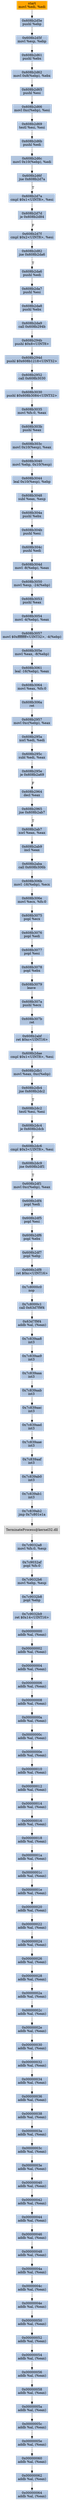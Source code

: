 digraph G {
node[shape=rectangle,style=filled,fillcolor=lightsteelblue,color=lightsteelblue]
bgcolor="transparent"
a0x608b2d5cmovl_edi_edi[label="start\nmovl %edi, %edi",color="lightgrey",fillcolor="orange"];
a0x608b2d5epushl_ebp[label="0x608b2d5e\npushl %ebp"];
a0x608b2d5fmovl_esp_ebp[label="0x608b2d5f\nmovl %esp, %ebp"];
a0x608b2d61pushl_ebx[label="0x608b2d61\npushl %ebx"];
a0x608b2d62movl_0x8ebp__ebx[label="0x608b2d62\nmovl 0x8(%ebp), %ebx"];
a0x608b2d65pushl_esi[label="0x608b2d65\npushl %esi"];
a0x608b2d66movl_0xcebp__esi[label="0x608b2d66\nmovl 0xc(%ebp), %esi"];
a0x608b2d69testl_esi_esi[label="0x608b2d69\ntestl %esi, %esi"];
a0x608b2d6bpushl_edi[label="0x608b2d6b\npushl %edi"];
a0x608b2d6cmovl_0x10ebp__edi[label="0x608b2d6c\nmovl 0x10(%ebp), %edi"];
a0x608b2d6fjne_0x608b2d7a[label="0x608b2d6f\njne 0x608b2d7a"];
a0x608b2d7acmpl_0x1UINT8_esi[label="0x608b2d7a\ncmpl $0x1<UINT8>, %esi"];
a0x608b2d7dje_0x608b2d84[label="0x608b2d7d\nje 0x608b2d84"];
a0x608b2d7fcmpl_0x2UINT8_esi[label="0x608b2d7f\ncmpl $0x2<UINT8>, %esi"];
a0x608b2d82jne_0x608b2da6[label="0x608b2d82\njne 0x608b2da6"];
a0x608b2da6pushl_edi[label="0x608b2da6\npushl %edi"];
a0x608b2da7pushl_esi[label="0x608b2da7\npushl %esi"];
a0x608b2da8pushl_ebx[label="0x608b2da8\npushl %ebx"];
a0x608b2da9call_0x608b294b[label="0x608b2da9\ncall 0x608b294b"];
a0x608b294bpushl_0x8UINT8[label="0x608b294b\npushl $0x8<UINT8>"];
a0x608b294dpushl_0x608b1218UINT32[label="0x608b294d\npushl $0x608b1218<UINT32>"];
a0x608b2952call_0x608b3030[label="0x608b2952\ncall 0x608b3030"];
a0x608b3030pushl_0x608b3084UINT32[label="0x608b3030\npushl $0x608b3084<UINT32>"];
a0x608b3035movl_fs_0_eax[label="0x608b3035\nmovl %fs:0, %eax"];
a0x608b303bpushl_eax[label="0x608b303b\npushl %eax"];
a0x608b303cmovl_0x10esp__eax[label="0x608b303c\nmovl 0x10(%esp), %eax"];
a0x608b3040movl_ebp_0x10esp_[label="0x608b3040\nmovl %ebp, 0x10(%esp)"];
a0x608b3044leal_0x10esp__ebp[label="0x608b3044\nleal 0x10(%esp), %ebp"];
a0x608b3048subl_eax_esp[label="0x608b3048\nsubl %eax, %esp"];
a0x608b304apushl_ebx[label="0x608b304a\npushl %ebx"];
a0x608b304bpushl_esi[label="0x608b304b\npushl %esi"];
a0x608b304cpushl_edi[label="0x608b304c\npushl %edi"];
a0x608b304dmovl__8ebp__eax[label="0x608b304d\nmovl -8(%ebp), %eax"];
a0x608b3050movl_esp__24ebp_[label="0x608b3050\nmovl %esp, -24(%ebp)"];
a0x608b3053pushl_eax[label="0x608b3053\npushl %eax"];
a0x608b3054movl__4ebp__eax[label="0x608b3054\nmovl -4(%ebp), %eax"];
a0x608b3057movl_0xffffffffUINT32__4ebp_[label="0x608b3057\nmovl $0xffffffff<UINT32>, -4(%ebp)"];
a0x608b305emovl_eax__8ebp_[label="0x608b305e\nmovl %eax, -8(%ebp)"];
a0x608b3061leal__16ebp__eax[label="0x608b3061\nleal -16(%ebp), %eax"];
a0x608b3064movl_eax_fs_0[label="0x608b3064\nmovl %eax, %fs:0"];
a0x608b306aret[label="0x608b306a\nret"];
a0x608b2957movl_0xcebp__eax[label="0x608b2957\nmovl 0xc(%ebp), %eax"];
a0x608b295axorl_edi_edi[label="0x608b295a\nxorl %edi, %edi"];
a0x608b295csubl_edi_eax[label="0x608b295c\nsubl %edi, %eax"];
a0x608b295eje_0x608b2a69[label="0x608b295e\nje 0x608b2a69"];
a0x608b2964decl_eax[label="0x608b2964\ndecl %eax"];
a0x608b2965jne_0x608b2ab7[label="0x608b2965\njne 0x608b2ab7"];
a0x608b2ab7xorl_eax_eax[label="0x608b2ab7\nxorl %eax, %eax"];
a0x608b2ab9incl_eax[label="0x608b2ab9\nincl %eax"];
a0x608b2abacall_0x608b306b[label="0x608b2aba\ncall 0x608b306b"];
a0x608b306bmovl__16ebp__ecx[label="0x608b306b\nmovl -16(%ebp), %ecx"];
a0x608b306emovl_ecx_fs_0[label="0x608b306e\nmovl %ecx, %fs:0"];
a0x608b3075popl_ecx[label="0x608b3075\npopl %ecx"];
a0x608b3076popl_edi[label="0x608b3076\npopl %edi"];
a0x608b3077popl_esi[label="0x608b3077\npopl %esi"];
a0x608b3078popl_ebx[label="0x608b3078\npopl %ebx"];
a0x608b3079leave_[label="0x608b3079\nleave "];
a0x608b307apushl_ecx[label="0x608b307a\npushl %ecx"];
a0x608b307bret[label="0x608b307b\nret"];
a0x608b2abfret_0xcUINT16[label="0x608b2abf\nret $0xc<UINT16>"];
a0x608b2daecmpl_0x1UINT8_esi[label="0x608b2dae\ncmpl $0x1<UINT8>, %esi"];
a0x608b2db1movl_eax_0xcebp_[label="0x608b2db1\nmovl %eax, 0xc(%ebp)"];
a0x608b2db4jne_0x608b2dc2[label="0x608b2db4\njne 0x608b2dc2"];
a0x608b2dc2testl_esi_esi[label="0x608b2dc2\ntestl %esi, %esi"];
a0x608b2dc4je_0x608b2dcb[label="0x608b2dc4\nje 0x608b2dcb"];
a0x608b2dc6cmpl_0x3UINT8_esi[label="0x608b2dc6\ncmpl $0x3<UINT8>, %esi"];
a0x608b2dc9jne_0x608b2df1[label="0x608b2dc9\njne 0x608b2df1"];
a0x608b2df1movl_0xcebp__eax[label="0x608b2df1\nmovl 0xc(%ebp), %eax"];
a0x608b2df4popl_edi[label="0x608b2df4\npopl %edi"];
a0x608b2df5popl_esi[label="0x608b2df5\npopl %esi"];
a0x608b2df6popl_ebx[label="0x608b2df6\npopl %ebx"];
a0x608b2df7popl_ebp[label="0x608b2df7\npopl %ebp"];
a0x608b2df8ret_0xcUINT16[label="0x608b2df8\nret $0xc<UINT16>"];
a0x7c8000c0nop_[label="0x7c8000c0\nnop "];
a0x7c8000c1call_0x63d7f9f4[label="0x7c8000c1\ncall 0x63d7f9f4"];
a0x63d7f9f4addb_al_eax_[label="0x63d7f9f4\naddb %al, (%eax)"];
a0x7c839aa8int3_[label="0x7c839aa8\nint3 "];
a0x7c839aa9int3_[label="0x7c839aa9\nint3 "];
a0x7c839aaaint3_[label="0x7c839aaa\nint3 "];
a0x7c839aabint3_[label="0x7c839aab\nint3 "];
a0x7c839aacint3_[label="0x7c839aac\nint3 "];
a0x7c839aadint3_[label="0x7c839aad\nint3 "];
a0x7c839aaeint3_[label="0x7c839aae\nint3 "];
a0x7c839aafint3_[label="0x7c839aaf\nint3 "];
a0x7c839ab0int3_[label="0x7c839ab0\nint3 "];
a0x7c839ab1int3_[label="0x7c839ab1\nint3 "];
a0x7c839ab2jmp_0x7c801e1a[label="0x7c839ab2\njmp 0x7c801e1a"];
TerminateProcess_kernel32_dll[label="TerminateProcess@kernel32.dll",color="lightgrey",fillcolor="lightgrey"];
a0x7c9032a8movl_fs_0_esp[label="0x7c9032a8\nmovl %fs:0, %esp"];
a0x7c9032afpopl_fs_0[label="0x7c9032af\npopl %fs:0"];
a0x7c9032b6movl_ebp_esp[label="0x7c9032b6\nmovl %ebp, %esp"];
a0x7c9032b8popl_ebp[label="0x7c9032b8\npopl %ebp"];
a0x7c9032b9ret_0x14UINT16[label="0x7c9032b9\nret $0x14<UINT16>"];
a0x00000000addb_al_eax_[label="0x00000000\naddb %al, (%eax)"];
a0x00000002addb_al_eax_[label="0x00000002\naddb %al, (%eax)"];
a0x00000004addb_al_eax_[label="0x00000004\naddb %al, (%eax)"];
a0x00000006addb_al_eax_[label="0x00000006\naddb %al, (%eax)"];
a0x00000008addb_al_eax_[label="0x00000008\naddb %al, (%eax)"];
a0x0000000aaddb_al_eax_[label="0x0000000a\naddb %al, (%eax)"];
a0x0000000caddb_al_eax_[label="0x0000000c\naddb %al, (%eax)"];
a0x0000000eaddb_al_eax_[label="0x0000000e\naddb %al, (%eax)"];
a0x00000010addb_al_eax_[label="0x00000010\naddb %al, (%eax)"];
a0x00000012addb_al_eax_[label="0x00000012\naddb %al, (%eax)"];
a0x00000014addb_al_eax_[label="0x00000014\naddb %al, (%eax)"];
a0x00000016addb_al_eax_[label="0x00000016\naddb %al, (%eax)"];
a0x00000018addb_al_eax_[label="0x00000018\naddb %al, (%eax)"];
a0x0000001aaddb_al_eax_[label="0x0000001a\naddb %al, (%eax)"];
a0x0000001caddb_al_eax_[label="0x0000001c\naddb %al, (%eax)"];
a0x0000001eaddb_al_eax_[label="0x0000001e\naddb %al, (%eax)"];
a0x00000020addb_al_eax_[label="0x00000020\naddb %al, (%eax)"];
a0x00000022addb_al_eax_[label="0x00000022\naddb %al, (%eax)"];
a0x00000024addb_al_eax_[label="0x00000024\naddb %al, (%eax)"];
a0x00000026addb_al_eax_[label="0x00000026\naddb %al, (%eax)"];
a0x00000028addb_al_eax_[label="0x00000028\naddb %al, (%eax)"];
a0x0000002aaddb_al_eax_[label="0x0000002a\naddb %al, (%eax)"];
a0x0000002caddb_al_eax_[label="0x0000002c\naddb %al, (%eax)"];
a0x0000002eaddb_al_eax_[label="0x0000002e\naddb %al, (%eax)"];
a0x00000030addb_al_eax_[label="0x00000030\naddb %al, (%eax)"];
a0x00000032addb_al_eax_[label="0x00000032\naddb %al, (%eax)"];
a0x00000034addb_al_eax_[label="0x00000034\naddb %al, (%eax)"];
a0x00000036addb_al_eax_[label="0x00000036\naddb %al, (%eax)"];
a0x00000038addb_al_eax_[label="0x00000038\naddb %al, (%eax)"];
a0x0000003aaddb_al_eax_[label="0x0000003a\naddb %al, (%eax)"];
a0x0000003caddb_al_eax_[label="0x0000003c\naddb %al, (%eax)"];
a0x0000003eaddb_al_eax_[label="0x0000003e\naddb %al, (%eax)"];
a0x00000040addb_al_eax_[label="0x00000040\naddb %al, (%eax)"];
a0x00000042addb_al_eax_[label="0x00000042\naddb %al, (%eax)"];
a0x00000044addb_al_eax_[label="0x00000044\naddb %al, (%eax)"];
a0x00000046addb_al_eax_[label="0x00000046\naddb %al, (%eax)"];
a0x00000048addb_al_eax_[label="0x00000048\naddb %al, (%eax)"];
a0x0000004aaddb_al_eax_[label="0x0000004a\naddb %al, (%eax)"];
a0x0000004caddb_al_eax_[label="0x0000004c\naddb %al, (%eax)"];
a0x0000004eaddb_al_eax_[label="0x0000004e\naddb %al, (%eax)"];
a0x00000050addb_al_eax_[label="0x00000050\naddb %al, (%eax)"];
a0x00000052addb_al_eax_[label="0x00000052\naddb %al, (%eax)"];
a0x00000054addb_al_eax_[label="0x00000054\naddb %al, (%eax)"];
a0x00000056addb_al_eax_[label="0x00000056\naddb %al, (%eax)"];
a0x00000058addb_al_eax_[label="0x00000058\naddb %al, (%eax)"];
a0x0000005aaddb_al_eax_[label="0x0000005a\naddb %al, (%eax)"];
a0x0000005caddb_al_eax_[label="0x0000005c\naddb %al, (%eax)"];
a0x0000005eaddb_al_eax_[label="0x0000005e\naddb %al, (%eax)"];
a0x00000060addb_al_eax_[label="0x00000060\naddb %al, (%eax)"];
a0x00000062addb_al_eax_[label="0x00000062\naddb %al, (%eax)"];
a0x00000064addb_al_eax_[label="0x00000064\naddb %al, (%eax)"];
a0x608b2d5cmovl_edi_edi -> a0x608b2d5epushl_ebp [color="#000000"];
a0x608b2d5epushl_ebp -> a0x608b2d5fmovl_esp_ebp [color="#000000"];
a0x608b2d5fmovl_esp_ebp -> a0x608b2d61pushl_ebx [color="#000000"];
a0x608b2d61pushl_ebx -> a0x608b2d62movl_0x8ebp__ebx [color="#000000"];
a0x608b2d62movl_0x8ebp__ebx -> a0x608b2d65pushl_esi [color="#000000"];
a0x608b2d65pushl_esi -> a0x608b2d66movl_0xcebp__esi [color="#000000"];
a0x608b2d66movl_0xcebp__esi -> a0x608b2d69testl_esi_esi [color="#000000"];
a0x608b2d69testl_esi_esi -> a0x608b2d6bpushl_edi [color="#000000"];
a0x608b2d6bpushl_edi -> a0x608b2d6cmovl_0x10ebp__edi [color="#000000"];
a0x608b2d6cmovl_0x10ebp__edi -> a0x608b2d6fjne_0x608b2d7a [color="#000000"];
a0x608b2d6fjne_0x608b2d7a -> a0x608b2d7acmpl_0x1UINT8_esi [color="#000000",label="T"];
a0x608b2d7acmpl_0x1UINT8_esi -> a0x608b2d7dje_0x608b2d84 [color="#000000"];
a0x608b2d7dje_0x608b2d84 -> a0x608b2d7fcmpl_0x2UINT8_esi [color="#000000",label="F"];
a0x608b2d7fcmpl_0x2UINT8_esi -> a0x608b2d82jne_0x608b2da6 [color="#000000"];
a0x608b2d82jne_0x608b2da6 -> a0x608b2da6pushl_edi [color="#000000",label="T"];
a0x608b2da6pushl_edi -> a0x608b2da7pushl_esi [color="#000000"];
a0x608b2da7pushl_esi -> a0x608b2da8pushl_ebx [color="#000000"];
a0x608b2da8pushl_ebx -> a0x608b2da9call_0x608b294b [color="#000000"];
a0x608b2da9call_0x608b294b -> a0x608b294bpushl_0x8UINT8 [color="#000000"];
a0x608b294bpushl_0x8UINT8 -> a0x608b294dpushl_0x608b1218UINT32 [color="#000000"];
a0x608b294dpushl_0x608b1218UINT32 -> a0x608b2952call_0x608b3030 [color="#000000"];
a0x608b2952call_0x608b3030 -> a0x608b3030pushl_0x608b3084UINT32 [color="#000000"];
a0x608b3030pushl_0x608b3084UINT32 -> a0x608b3035movl_fs_0_eax [color="#000000"];
a0x608b3035movl_fs_0_eax -> a0x608b303bpushl_eax [color="#000000"];
a0x608b303bpushl_eax -> a0x608b303cmovl_0x10esp__eax [color="#000000"];
a0x608b303cmovl_0x10esp__eax -> a0x608b3040movl_ebp_0x10esp_ [color="#000000"];
a0x608b3040movl_ebp_0x10esp_ -> a0x608b3044leal_0x10esp__ebp [color="#000000"];
a0x608b3044leal_0x10esp__ebp -> a0x608b3048subl_eax_esp [color="#000000"];
a0x608b3048subl_eax_esp -> a0x608b304apushl_ebx [color="#000000"];
a0x608b304apushl_ebx -> a0x608b304bpushl_esi [color="#000000"];
a0x608b304bpushl_esi -> a0x608b304cpushl_edi [color="#000000"];
a0x608b304cpushl_edi -> a0x608b304dmovl__8ebp__eax [color="#000000"];
a0x608b304dmovl__8ebp__eax -> a0x608b3050movl_esp__24ebp_ [color="#000000"];
a0x608b3050movl_esp__24ebp_ -> a0x608b3053pushl_eax [color="#000000"];
a0x608b3053pushl_eax -> a0x608b3054movl__4ebp__eax [color="#000000"];
a0x608b3054movl__4ebp__eax -> a0x608b3057movl_0xffffffffUINT32__4ebp_ [color="#000000"];
a0x608b3057movl_0xffffffffUINT32__4ebp_ -> a0x608b305emovl_eax__8ebp_ [color="#000000"];
a0x608b305emovl_eax__8ebp_ -> a0x608b3061leal__16ebp__eax [color="#000000"];
a0x608b3061leal__16ebp__eax -> a0x608b3064movl_eax_fs_0 [color="#000000"];
a0x608b3064movl_eax_fs_0 -> a0x608b306aret [color="#000000"];
a0x608b306aret -> a0x608b2957movl_0xcebp__eax [color="#000000"];
a0x608b2957movl_0xcebp__eax -> a0x608b295axorl_edi_edi [color="#000000"];
a0x608b295axorl_edi_edi -> a0x608b295csubl_edi_eax [color="#000000"];
a0x608b295csubl_edi_eax -> a0x608b295eje_0x608b2a69 [color="#000000"];
a0x608b295eje_0x608b2a69 -> a0x608b2964decl_eax [color="#000000",label="F"];
a0x608b2964decl_eax -> a0x608b2965jne_0x608b2ab7 [color="#000000"];
a0x608b2965jne_0x608b2ab7 -> a0x608b2ab7xorl_eax_eax [color="#000000",label="T"];
a0x608b2ab7xorl_eax_eax -> a0x608b2ab9incl_eax [color="#000000"];
a0x608b2ab9incl_eax -> a0x608b2abacall_0x608b306b [color="#000000"];
a0x608b2abacall_0x608b306b -> a0x608b306bmovl__16ebp__ecx [color="#000000"];
a0x608b306bmovl__16ebp__ecx -> a0x608b306emovl_ecx_fs_0 [color="#000000"];
a0x608b306emovl_ecx_fs_0 -> a0x608b3075popl_ecx [color="#000000"];
a0x608b3075popl_ecx -> a0x608b3076popl_edi [color="#000000"];
a0x608b3076popl_edi -> a0x608b3077popl_esi [color="#000000"];
a0x608b3077popl_esi -> a0x608b3078popl_ebx [color="#000000"];
a0x608b3078popl_ebx -> a0x608b3079leave_ [color="#000000"];
a0x608b3079leave_ -> a0x608b307apushl_ecx [color="#000000"];
a0x608b307apushl_ecx -> a0x608b307bret [color="#000000"];
a0x608b307bret -> a0x608b2abfret_0xcUINT16 [color="#000000"];
a0x608b2abfret_0xcUINT16 -> a0x608b2daecmpl_0x1UINT8_esi [color="#000000"];
a0x608b2daecmpl_0x1UINT8_esi -> a0x608b2db1movl_eax_0xcebp_ [color="#000000"];
a0x608b2db1movl_eax_0xcebp_ -> a0x608b2db4jne_0x608b2dc2 [color="#000000"];
a0x608b2db4jne_0x608b2dc2 -> a0x608b2dc2testl_esi_esi [color="#000000",label="T"];
a0x608b2dc2testl_esi_esi -> a0x608b2dc4je_0x608b2dcb [color="#000000"];
a0x608b2dc4je_0x608b2dcb -> a0x608b2dc6cmpl_0x3UINT8_esi [color="#000000",label="F"];
a0x608b2dc6cmpl_0x3UINT8_esi -> a0x608b2dc9jne_0x608b2df1 [color="#000000"];
a0x608b2dc9jne_0x608b2df1 -> a0x608b2df1movl_0xcebp__eax [color="#000000",label="T"];
a0x608b2df1movl_0xcebp__eax -> a0x608b2df4popl_edi [color="#000000"];
a0x608b2df4popl_edi -> a0x608b2df5popl_esi [color="#000000"];
a0x608b2df5popl_esi -> a0x608b2df6popl_ebx [color="#000000"];
a0x608b2df6popl_ebx -> a0x608b2df7popl_ebp [color="#000000"];
a0x608b2df7popl_ebp -> a0x608b2df8ret_0xcUINT16 [color="#000000"];
a0x608b2df8ret_0xcUINT16 -> a0x7c8000c0nop_ [color="#000000"];
a0x7c8000c0nop_ -> a0x7c8000c1call_0x63d7f9f4 [color="#000000"];
a0x7c8000c1call_0x63d7f9f4 -> a0x63d7f9f4addb_al_eax_ [color="#000000"];
a0x63d7f9f4addb_al_eax_ -> a0x7c839aa8int3_ [color="#000000"];
a0x7c839aa8int3_ -> a0x7c839aa9int3_ [color="#000000"];
a0x7c839aa9int3_ -> a0x7c839aaaint3_ [color="#000000"];
a0x7c839aaaint3_ -> a0x7c839aabint3_ [color="#000000"];
a0x7c839aabint3_ -> a0x7c839aacint3_ [color="#000000"];
a0x7c839aacint3_ -> a0x7c839aadint3_ [color="#000000"];
a0x7c839aadint3_ -> a0x7c839aaeint3_ [color="#000000"];
a0x7c839aaeint3_ -> a0x7c839aafint3_ [color="#000000"];
a0x7c839aafint3_ -> a0x7c839ab0int3_ [color="#000000"];
a0x7c839ab0int3_ -> a0x7c839ab1int3_ [color="#000000"];
a0x7c839ab1int3_ -> a0x7c839ab2jmp_0x7c801e1a [color="#000000"];
a0x7c839ab2jmp_0x7c801e1a -> TerminateProcess_kernel32_dll [color="#000000"];
TerminateProcess_kernel32_dll -> a0x7c9032a8movl_fs_0_esp [color="#000000"];
a0x7c9032a8movl_fs_0_esp -> a0x7c9032afpopl_fs_0 [color="#000000"];
a0x7c9032afpopl_fs_0 -> a0x7c9032b6movl_ebp_esp [color="#000000"];
a0x7c9032b6movl_ebp_esp -> a0x7c9032b8popl_ebp [color="#000000"];
a0x7c9032b8popl_ebp -> a0x7c9032b9ret_0x14UINT16 [color="#000000"];
a0x7c9032b9ret_0x14UINT16 -> a0x00000000addb_al_eax_ [color="#000000"];
a0x00000000addb_al_eax_ -> a0x00000002addb_al_eax_ [color="#000000"];
a0x00000002addb_al_eax_ -> a0x00000004addb_al_eax_ [color="#000000"];
a0x00000004addb_al_eax_ -> a0x00000006addb_al_eax_ [color="#000000"];
a0x00000006addb_al_eax_ -> a0x00000008addb_al_eax_ [color="#000000"];
a0x00000008addb_al_eax_ -> a0x0000000aaddb_al_eax_ [color="#000000"];
a0x0000000aaddb_al_eax_ -> a0x0000000caddb_al_eax_ [color="#000000"];
a0x0000000caddb_al_eax_ -> a0x0000000eaddb_al_eax_ [color="#000000"];
a0x0000000eaddb_al_eax_ -> a0x00000010addb_al_eax_ [color="#000000"];
a0x00000010addb_al_eax_ -> a0x00000012addb_al_eax_ [color="#000000"];
a0x00000012addb_al_eax_ -> a0x00000014addb_al_eax_ [color="#000000"];
a0x00000014addb_al_eax_ -> a0x00000016addb_al_eax_ [color="#000000"];
a0x00000016addb_al_eax_ -> a0x00000018addb_al_eax_ [color="#000000"];
a0x00000018addb_al_eax_ -> a0x0000001aaddb_al_eax_ [color="#000000"];
a0x0000001aaddb_al_eax_ -> a0x0000001caddb_al_eax_ [color="#000000"];
a0x0000001caddb_al_eax_ -> a0x0000001eaddb_al_eax_ [color="#000000"];
a0x0000001eaddb_al_eax_ -> a0x00000020addb_al_eax_ [color="#000000"];
a0x00000020addb_al_eax_ -> a0x00000022addb_al_eax_ [color="#000000"];
a0x00000022addb_al_eax_ -> a0x00000024addb_al_eax_ [color="#000000"];
a0x00000024addb_al_eax_ -> a0x00000026addb_al_eax_ [color="#000000"];
a0x00000026addb_al_eax_ -> a0x00000028addb_al_eax_ [color="#000000"];
a0x00000028addb_al_eax_ -> a0x0000002aaddb_al_eax_ [color="#000000"];
a0x0000002aaddb_al_eax_ -> a0x0000002caddb_al_eax_ [color="#000000"];
a0x0000002caddb_al_eax_ -> a0x0000002eaddb_al_eax_ [color="#000000"];
a0x0000002eaddb_al_eax_ -> a0x00000030addb_al_eax_ [color="#000000"];
a0x00000030addb_al_eax_ -> a0x00000032addb_al_eax_ [color="#000000"];
a0x00000032addb_al_eax_ -> a0x00000034addb_al_eax_ [color="#000000"];
a0x00000034addb_al_eax_ -> a0x00000036addb_al_eax_ [color="#000000"];
a0x00000036addb_al_eax_ -> a0x00000038addb_al_eax_ [color="#000000"];
a0x00000038addb_al_eax_ -> a0x0000003aaddb_al_eax_ [color="#000000"];
a0x0000003aaddb_al_eax_ -> a0x0000003caddb_al_eax_ [color="#000000"];
a0x0000003caddb_al_eax_ -> a0x0000003eaddb_al_eax_ [color="#000000"];
a0x0000003eaddb_al_eax_ -> a0x00000040addb_al_eax_ [color="#000000"];
a0x00000040addb_al_eax_ -> a0x00000042addb_al_eax_ [color="#000000"];
a0x00000042addb_al_eax_ -> a0x00000044addb_al_eax_ [color="#000000"];
a0x00000044addb_al_eax_ -> a0x00000046addb_al_eax_ [color="#000000"];
a0x00000046addb_al_eax_ -> a0x00000048addb_al_eax_ [color="#000000"];
a0x00000048addb_al_eax_ -> a0x0000004aaddb_al_eax_ [color="#000000"];
a0x0000004aaddb_al_eax_ -> a0x0000004caddb_al_eax_ [color="#000000"];
a0x0000004caddb_al_eax_ -> a0x0000004eaddb_al_eax_ [color="#000000"];
a0x0000004eaddb_al_eax_ -> a0x00000050addb_al_eax_ [color="#000000"];
a0x00000050addb_al_eax_ -> a0x00000052addb_al_eax_ [color="#000000"];
a0x00000052addb_al_eax_ -> a0x00000054addb_al_eax_ [color="#000000"];
a0x00000054addb_al_eax_ -> a0x00000056addb_al_eax_ [color="#000000"];
a0x00000056addb_al_eax_ -> a0x00000058addb_al_eax_ [color="#000000"];
a0x00000058addb_al_eax_ -> a0x0000005aaddb_al_eax_ [color="#000000"];
a0x0000005aaddb_al_eax_ -> a0x0000005caddb_al_eax_ [color="#000000"];
a0x0000005caddb_al_eax_ -> a0x0000005eaddb_al_eax_ [color="#000000"];
a0x0000005eaddb_al_eax_ -> a0x00000060addb_al_eax_ [color="#000000"];
a0x00000060addb_al_eax_ -> a0x00000062addb_al_eax_ [color="#000000"];
a0x00000062addb_al_eax_ -> a0x00000064addb_al_eax_ [color="#000000"];
}
